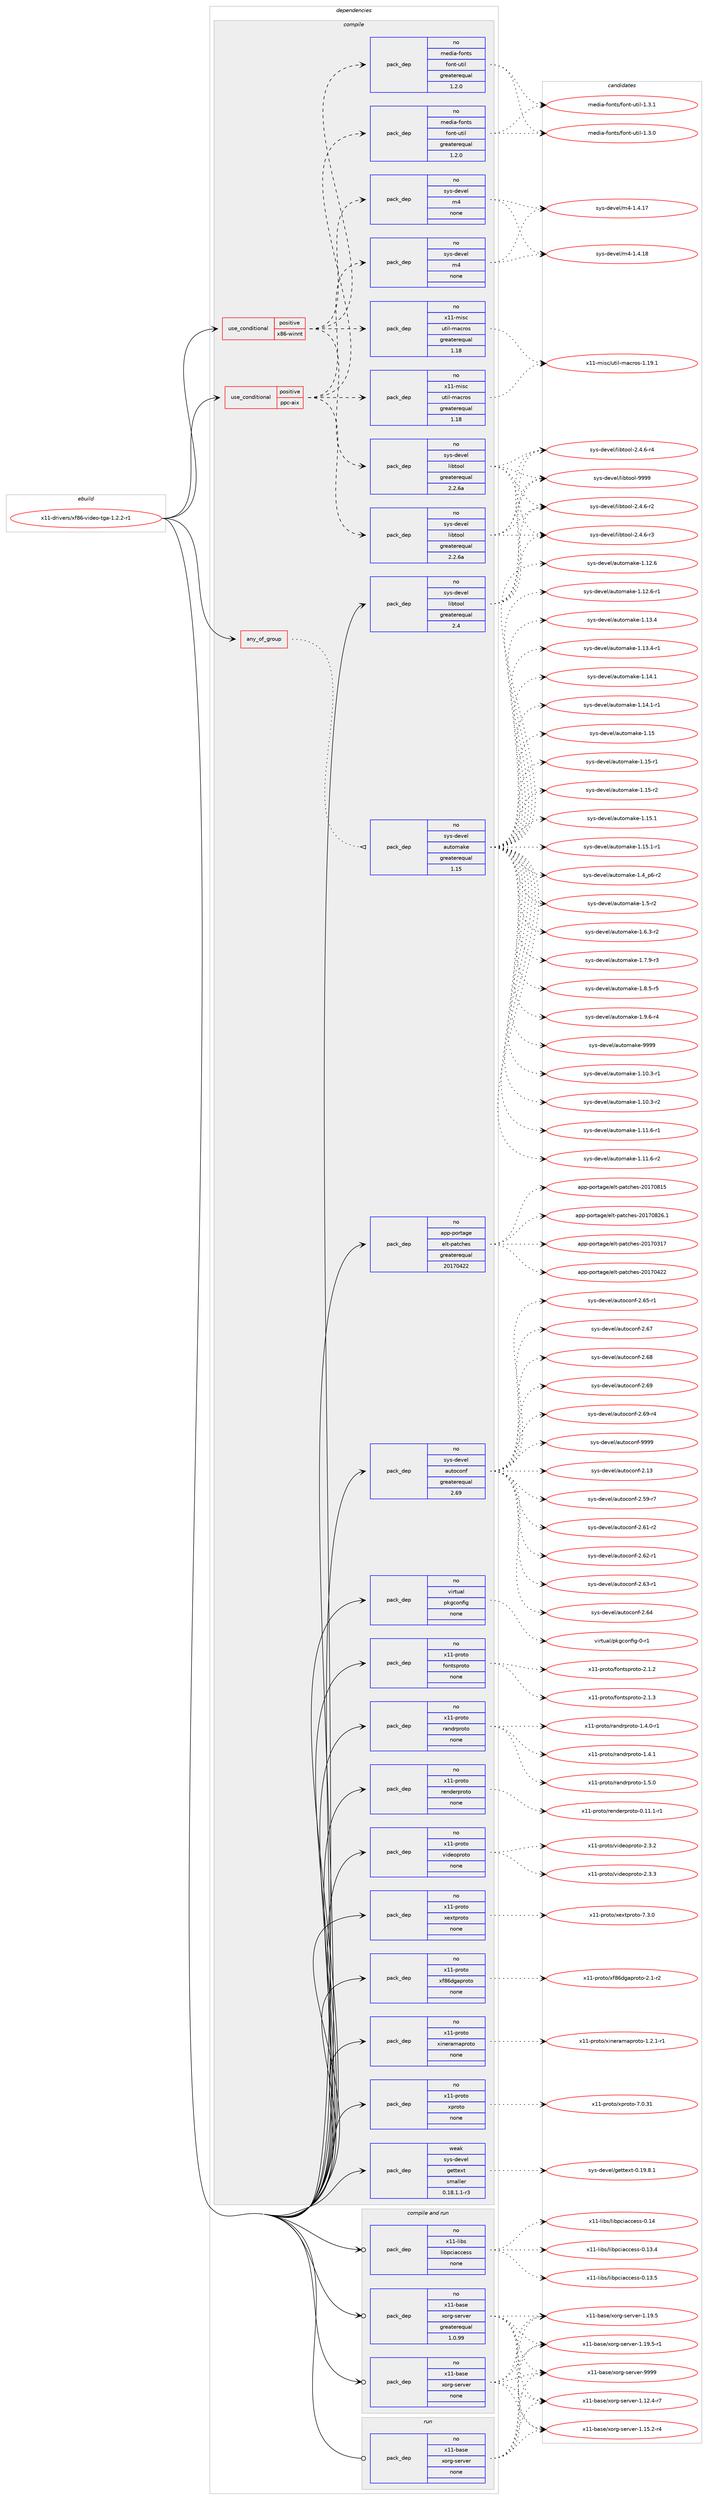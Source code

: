 digraph prolog {

# *************
# Graph options
# *************

newrank=true;
concentrate=true;
compound=true;
graph [rankdir=LR,fontname=Helvetica,fontsize=10,ranksep=1.5];#, ranksep=2.5, nodesep=0.2];
edge  [arrowhead=vee];
node  [fontname=Helvetica,fontsize=10];

# **********
# The ebuild
# **********

subgraph cluster_leftcol {
color=gray;
rank=same;
label=<<i>ebuild</i>>;
id [label="x11-drivers/xf86-video-tga-1.2.2-r1", color=red, width=4, href="../x11-drivers/xf86-video-tga-1.2.2-r1.svg"];
}

# ****************
# The dependencies
# ****************

subgraph cluster_midcol {
color=gray;
label=<<i>dependencies</i>>;
subgraph cluster_compile {
fillcolor="#eeeeee";
style=filled;
label=<<i>compile</i>>;
subgraph any9221 {
dependency515307 [label=<<TABLE BORDER="0" CELLBORDER="1" CELLSPACING="0" CELLPADDING="4"><TR><TD CELLPADDING="10">any_of_group</TD></TR></TABLE>>, shape=none, color=red];subgraph pack383686 {
dependency515308 [label=<<TABLE BORDER="0" CELLBORDER="1" CELLSPACING="0" CELLPADDING="4" WIDTH="220"><TR><TD ROWSPAN="6" CELLPADDING="30">pack_dep</TD></TR><TR><TD WIDTH="110">no</TD></TR><TR><TD>sys-devel</TD></TR><TR><TD>automake</TD></TR><TR><TD>greaterequal</TD></TR><TR><TD>1.15</TD></TR></TABLE>>, shape=none, color=blue];
}
dependency515307:e -> dependency515308:w [weight=20,style="dotted",arrowhead="oinv"];
}
id:e -> dependency515307:w [weight=20,style="solid",arrowhead="vee"];
subgraph cond122061 {
dependency515309 [label=<<TABLE BORDER="0" CELLBORDER="1" CELLSPACING="0" CELLPADDING="4"><TR><TD ROWSPAN="3" CELLPADDING="10">use_conditional</TD></TR><TR><TD>positive</TD></TR><TR><TD>ppc-aix</TD></TR></TABLE>>, shape=none, color=red];
subgraph pack383687 {
dependency515310 [label=<<TABLE BORDER="0" CELLBORDER="1" CELLSPACING="0" CELLPADDING="4" WIDTH="220"><TR><TD ROWSPAN="6" CELLPADDING="30">pack_dep</TD></TR><TR><TD WIDTH="110">no</TD></TR><TR><TD>sys-devel</TD></TR><TR><TD>libtool</TD></TR><TR><TD>greaterequal</TD></TR><TR><TD>2.2.6a</TD></TR></TABLE>>, shape=none, color=blue];
}
dependency515309:e -> dependency515310:w [weight=20,style="dashed",arrowhead="vee"];
subgraph pack383688 {
dependency515311 [label=<<TABLE BORDER="0" CELLBORDER="1" CELLSPACING="0" CELLPADDING="4" WIDTH="220"><TR><TD ROWSPAN="6" CELLPADDING="30">pack_dep</TD></TR><TR><TD WIDTH="110">no</TD></TR><TR><TD>sys-devel</TD></TR><TR><TD>m4</TD></TR><TR><TD>none</TD></TR><TR><TD></TD></TR></TABLE>>, shape=none, color=blue];
}
dependency515309:e -> dependency515311:w [weight=20,style="dashed",arrowhead="vee"];
subgraph pack383689 {
dependency515312 [label=<<TABLE BORDER="0" CELLBORDER="1" CELLSPACING="0" CELLPADDING="4" WIDTH="220"><TR><TD ROWSPAN="6" CELLPADDING="30">pack_dep</TD></TR><TR><TD WIDTH="110">no</TD></TR><TR><TD>x11-misc</TD></TR><TR><TD>util-macros</TD></TR><TR><TD>greaterequal</TD></TR><TR><TD>1.18</TD></TR></TABLE>>, shape=none, color=blue];
}
dependency515309:e -> dependency515312:w [weight=20,style="dashed",arrowhead="vee"];
subgraph pack383690 {
dependency515313 [label=<<TABLE BORDER="0" CELLBORDER="1" CELLSPACING="0" CELLPADDING="4" WIDTH="220"><TR><TD ROWSPAN="6" CELLPADDING="30">pack_dep</TD></TR><TR><TD WIDTH="110">no</TD></TR><TR><TD>media-fonts</TD></TR><TR><TD>font-util</TD></TR><TR><TD>greaterequal</TD></TR><TR><TD>1.2.0</TD></TR></TABLE>>, shape=none, color=blue];
}
dependency515309:e -> dependency515313:w [weight=20,style="dashed",arrowhead="vee"];
}
id:e -> dependency515309:w [weight=20,style="solid",arrowhead="vee"];
subgraph cond122062 {
dependency515314 [label=<<TABLE BORDER="0" CELLBORDER="1" CELLSPACING="0" CELLPADDING="4"><TR><TD ROWSPAN="3" CELLPADDING="10">use_conditional</TD></TR><TR><TD>positive</TD></TR><TR><TD>x86-winnt</TD></TR></TABLE>>, shape=none, color=red];
subgraph pack383691 {
dependency515315 [label=<<TABLE BORDER="0" CELLBORDER="1" CELLSPACING="0" CELLPADDING="4" WIDTH="220"><TR><TD ROWSPAN="6" CELLPADDING="30">pack_dep</TD></TR><TR><TD WIDTH="110">no</TD></TR><TR><TD>sys-devel</TD></TR><TR><TD>libtool</TD></TR><TR><TD>greaterequal</TD></TR><TR><TD>2.2.6a</TD></TR></TABLE>>, shape=none, color=blue];
}
dependency515314:e -> dependency515315:w [weight=20,style="dashed",arrowhead="vee"];
subgraph pack383692 {
dependency515316 [label=<<TABLE BORDER="0" CELLBORDER="1" CELLSPACING="0" CELLPADDING="4" WIDTH="220"><TR><TD ROWSPAN="6" CELLPADDING="30">pack_dep</TD></TR><TR><TD WIDTH="110">no</TD></TR><TR><TD>sys-devel</TD></TR><TR><TD>m4</TD></TR><TR><TD>none</TD></TR><TR><TD></TD></TR></TABLE>>, shape=none, color=blue];
}
dependency515314:e -> dependency515316:w [weight=20,style="dashed",arrowhead="vee"];
subgraph pack383693 {
dependency515317 [label=<<TABLE BORDER="0" CELLBORDER="1" CELLSPACING="0" CELLPADDING="4" WIDTH="220"><TR><TD ROWSPAN="6" CELLPADDING="30">pack_dep</TD></TR><TR><TD WIDTH="110">no</TD></TR><TR><TD>x11-misc</TD></TR><TR><TD>util-macros</TD></TR><TR><TD>greaterequal</TD></TR><TR><TD>1.18</TD></TR></TABLE>>, shape=none, color=blue];
}
dependency515314:e -> dependency515317:w [weight=20,style="dashed",arrowhead="vee"];
subgraph pack383694 {
dependency515318 [label=<<TABLE BORDER="0" CELLBORDER="1" CELLSPACING="0" CELLPADDING="4" WIDTH="220"><TR><TD ROWSPAN="6" CELLPADDING="30">pack_dep</TD></TR><TR><TD WIDTH="110">no</TD></TR><TR><TD>media-fonts</TD></TR><TR><TD>font-util</TD></TR><TR><TD>greaterequal</TD></TR><TR><TD>1.2.0</TD></TR></TABLE>>, shape=none, color=blue];
}
dependency515314:e -> dependency515318:w [weight=20,style="dashed",arrowhead="vee"];
}
id:e -> dependency515314:w [weight=20,style="solid",arrowhead="vee"];
subgraph pack383695 {
dependency515319 [label=<<TABLE BORDER="0" CELLBORDER="1" CELLSPACING="0" CELLPADDING="4" WIDTH="220"><TR><TD ROWSPAN="6" CELLPADDING="30">pack_dep</TD></TR><TR><TD WIDTH="110">no</TD></TR><TR><TD>app-portage</TD></TR><TR><TD>elt-patches</TD></TR><TR><TD>greaterequal</TD></TR><TR><TD>20170422</TD></TR></TABLE>>, shape=none, color=blue];
}
id:e -> dependency515319:w [weight=20,style="solid",arrowhead="vee"];
subgraph pack383696 {
dependency515320 [label=<<TABLE BORDER="0" CELLBORDER="1" CELLSPACING="0" CELLPADDING="4" WIDTH="220"><TR><TD ROWSPAN="6" CELLPADDING="30">pack_dep</TD></TR><TR><TD WIDTH="110">no</TD></TR><TR><TD>sys-devel</TD></TR><TR><TD>autoconf</TD></TR><TR><TD>greaterequal</TD></TR><TR><TD>2.69</TD></TR></TABLE>>, shape=none, color=blue];
}
id:e -> dependency515320:w [weight=20,style="solid",arrowhead="vee"];
subgraph pack383697 {
dependency515321 [label=<<TABLE BORDER="0" CELLBORDER="1" CELLSPACING="0" CELLPADDING="4" WIDTH="220"><TR><TD ROWSPAN="6" CELLPADDING="30">pack_dep</TD></TR><TR><TD WIDTH="110">no</TD></TR><TR><TD>sys-devel</TD></TR><TR><TD>libtool</TD></TR><TR><TD>greaterequal</TD></TR><TR><TD>2.4</TD></TR></TABLE>>, shape=none, color=blue];
}
id:e -> dependency515321:w [weight=20,style="solid",arrowhead="vee"];
subgraph pack383698 {
dependency515322 [label=<<TABLE BORDER="0" CELLBORDER="1" CELLSPACING="0" CELLPADDING="4" WIDTH="220"><TR><TD ROWSPAN="6" CELLPADDING="30">pack_dep</TD></TR><TR><TD WIDTH="110">no</TD></TR><TR><TD>virtual</TD></TR><TR><TD>pkgconfig</TD></TR><TR><TD>none</TD></TR><TR><TD></TD></TR></TABLE>>, shape=none, color=blue];
}
id:e -> dependency515322:w [weight=20,style="solid",arrowhead="vee"];
subgraph pack383699 {
dependency515323 [label=<<TABLE BORDER="0" CELLBORDER="1" CELLSPACING="0" CELLPADDING="4" WIDTH="220"><TR><TD ROWSPAN="6" CELLPADDING="30">pack_dep</TD></TR><TR><TD WIDTH="110">no</TD></TR><TR><TD>x11-proto</TD></TR><TR><TD>fontsproto</TD></TR><TR><TD>none</TD></TR><TR><TD></TD></TR></TABLE>>, shape=none, color=blue];
}
id:e -> dependency515323:w [weight=20,style="solid",arrowhead="vee"];
subgraph pack383700 {
dependency515324 [label=<<TABLE BORDER="0" CELLBORDER="1" CELLSPACING="0" CELLPADDING="4" WIDTH="220"><TR><TD ROWSPAN="6" CELLPADDING="30">pack_dep</TD></TR><TR><TD WIDTH="110">no</TD></TR><TR><TD>x11-proto</TD></TR><TR><TD>randrproto</TD></TR><TR><TD>none</TD></TR><TR><TD></TD></TR></TABLE>>, shape=none, color=blue];
}
id:e -> dependency515324:w [weight=20,style="solid",arrowhead="vee"];
subgraph pack383701 {
dependency515325 [label=<<TABLE BORDER="0" CELLBORDER="1" CELLSPACING="0" CELLPADDING="4" WIDTH="220"><TR><TD ROWSPAN="6" CELLPADDING="30">pack_dep</TD></TR><TR><TD WIDTH="110">no</TD></TR><TR><TD>x11-proto</TD></TR><TR><TD>renderproto</TD></TR><TR><TD>none</TD></TR><TR><TD></TD></TR></TABLE>>, shape=none, color=blue];
}
id:e -> dependency515325:w [weight=20,style="solid",arrowhead="vee"];
subgraph pack383702 {
dependency515326 [label=<<TABLE BORDER="0" CELLBORDER="1" CELLSPACING="0" CELLPADDING="4" WIDTH="220"><TR><TD ROWSPAN="6" CELLPADDING="30">pack_dep</TD></TR><TR><TD WIDTH="110">no</TD></TR><TR><TD>x11-proto</TD></TR><TR><TD>videoproto</TD></TR><TR><TD>none</TD></TR><TR><TD></TD></TR></TABLE>>, shape=none, color=blue];
}
id:e -> dependency515326:w [weight=20,style="solid",arrowhead="vee"];
subgraph pack383703 {
dependency515327 [label=<<TABLE BORDER="0" CELLBORDER="1" CELLSPACING="0" CELLPADDING="4" WIDTH="220"><TR><TD ROWSPAN="6" CELLPADDING="30">pack_dep</TD></TR><TR><TD WIDTH="110">no</TD></TR><TR><TD>x11-proto</TD></TR><TR><TD>xextproto</TD></TR><TR><TD>none</TD></TR><TR><TD></TD></TR></TABLE>>, shape=none, color=blue];
}
id:e -> dependency515327:w [weight=20,style="solid",arrowhead="vee"];
subgraph pack383704 {
dependency515328 [label=<<TABLE BORDER="0" CELLBORDER="1" CELLSPACING="0" CELLPADDING="4" WIDTH="220"><TR><TD ROWSPAN="6" CELLPADDING="30">pack_dep</TD></TR><TR><TD WIDTH="110">no</TD></TR><TR><TD>x11-proto</TD></TR><TR><TD>xf86dgaproto</TD></TR><TR><TD>none</TD></TR><TR><TD></TD></TR></TABLE>>, shape=none, color=blue];
}
id:e -> dependency515328:w [weight=20,style="solid",arrowhead="vee"];
subgraph pack383705 {
dependency515329 [label=<<TABLE BORDER="0" CELLBORDER="1" CELLSPACING="0" CELLPADDING="4" WIDTH="220"><TR><TD ROWSPAN="6" CELLPADDING="30">pack_dep</TD></TR><TR><TD WIDTH="110">no</TD></TR><TR><TD>x11-proto</TD></TR><TR><TD>xineramaproto</TD></TR><TR><TD>none</TD></TR><TR><TD></TD></TR></TABLE>>, shape=none, color=blue];
}
id:e -> dependency515329:w [weight=20,style="solid",arrowhead="vee"];
subgraph pack383706 {
dependency515330 [label=<<TABLE BORDER="0" CELLBORDER="1" CELLSPACING="0" CELLPADDING="4" WIDTH="220"><TR><TD ROWSPAN="6" CELLPADDING="30">pack_dep</TD></TR><TR><TD WIDTH="110">no</TD></TR><TR><TD>x11-proto</TD></TR><TR><TD>xproto</TD></TR><TR><TD>none</TD></TR><TR><TD></TD></TR></TABLE>>, shape=none, color=blue];
}
id:e -> dependency515330:w [weight=20,style="solid",arrowhead="vee"];
subgraph pack383707 {
dependency515331 [label=<<TABLE BORDER="0" CELLBORDER="1" CELLSPACING="0" CELLPADDING="4" WIDTH="220"><TR><TD ROWSPAN="6" CELLPADDING="30">pack_dep</TD></TR><TR><TD WIDTH="110">weak</TD></TR><TR><TD>sys-devel</TD></TR><TR><TD>gettext</TD></TR><TR><TD>smaller</TD></TR><TR><TD>0.18.1.1-r3</TD></TR></TABLE>>, shape=none, color=blue];
}
id:e -> dependency515331:w [weight=20,style="solid",arrowhead="vee"];
}
subgraph cluster_compileandrun {
fillcolor="#eeeeee";
style=filled;
label=<<i>compile and run</i>>;
subgraph pack383708 {
dependency515332 [label=<<TABLE BORDER="0" CELLBORDER="1" CELLSPACING="0" CELLPADDING="4" WIDTH="220"><TR><TD ROWSPAN="6" CELLPADDING="30">pack_dep</TD></TR><TR><TD WIDTH="110">no</TD></TR><TR><TD>x11-base</TD></TR><TR><TD>xorg-server</TD></TR><TR><TD>greaterequal</TD></TR><TR><TD>1.0.99</TD></TR></TABLE>>, shape=none, color=blue];
}
id:e -> dependency515332:w [weight=20,style="solid",arrowhead="odotvee"];
subgraph pack383709 {
dependency515333 [label=<<TABLE BORDER="0" CELLBORDER="1" CELLSPACING="0" CELLPADDING="4" WIDTH="220"><TR><TD ROWSPAN="6" CELLPADDING="30">pack_dep</TD></TR><TR><TD WIDTH="110">no</TD></TR><TR><TD>x11-base</TD></TR><TR><TD>xorg-server</TD></TR><TR><TD>none</TD></TR><TR><TD></TD></TR></TABLE>>, shape=none, color=blue];
}
id:e -> dependency515333:w [weight=20,style="solid",arrowhead="odotvee"];
subgraph pack383710 {
dependency515334 [label=<<TABLE BORDER="0" CELLBORDER="1" CELLSPACING="0" CELLPADDING="4" WIDTH="220"><TR><TD ROWSPAN="6" CELLPADDING="30">pack_dep</TD></TR><TR><TD WIDTH="110">no</TD></TR><TR><TD>x11-libs</TD></TR><TR><TD>libpciaccess</TD></TR><TR><TD>none</TD></TR><TR><TD></TD></TR></TABLE>>, shape=none, color=blue];
}
id:e -> dependency515334:w [weight=20,style="solid",arrowhead="odotvee"];
}
subgraph cluster_run {
fillcolor="#eeeeee";
style=filled;
label=<<i>run</i>>;
subgraph pack383711 {
dependency515335 [label=<<TABLE BORDER="0" CELLBORDER="1" CELLSPACING="0" CELLPADDING="4" WIDTH="220"><TR><TD ROWSPAN="6" CELLPADDING="30">pack_dep</TD></TR><TR><TD WIDTH="110">no</TD></TR><TR><TD>x11-base</TD></TR><TR><TD>xorg-server</TD></TR><TR><TD>none</TD></TR><TR><TD></TD></TR></TABLE>>, shape=none, color=blue];
}
id:e -> dependency515335:w [weight=20,style="solid",arrowhead="odot"];
}
}

# **************
# The candidates
# **************

subgraph cluster_choices {
rank=same;
color=gray;
label=<<i>candidates</i>>;

subgraph choice383686 {
color=black;
nodesep=1;
choice11512111545100101118101108479711711611110997107101454946494846514511449 [label="sys-devel/automake-1.10.3-r1", color=red, width=4,href="../sys-devel/automake-1.10.3-r1.svg"];
choice11512111545100101118101108479711711611110997107101454946494846514511450 [label="sys-devel/automake-1.10.3-r2", color=red, width=4,href="../sys-devel/automake-1.10.3-r2.svg"];
choice11512111545100101118101108479711711611110997107101454946494946544511449 [label="sys-devel/automake-1.11.6-r1", color=red, width=4,href="../sys-devel/automake-1.11.6-r1.svg"];
choice11512111545100101118101108479711711611110997107101454946494946544511450 [label="sys-devel/automake-1.11.6-r2", color=red, width=4,href="../sys-devel/automake-1.11.6-r2.svg"];
choice1151211154510010111810110847971171161111099710710145494649504654 [label="sys-devel/automake-1.12.6", color=red, width=4,href="../sys-devel/automake-1.12.6.svg"];
choice11512111545100101118101108479711711611110997107101454946495046544511449 [label="sys-devel/automake-1.12.6-r1", color=red, width=4,href="../sys-devel/automake-1.12.6-r1.svg"];
choice1151211154510010111810110847971171161111099710710145494649514652 [label="sys-devel/automake-1.13.4", color=red, width=4,href="../sys-devel/automake-1.13.4.svg"];
choice11512111545100101118101108479711711611110997107101454946495146524511449 [label="sys-devel/automake-1.13.4-r1", color=red, width=4,href="../sys-devel/automake-1.13.4-r1.svg"];
choice1151211154510010111810110847971171161111099710710145494649524649 [label="sys-devel/automake-1.14.1", color=red, width=4,href="../sys-devel/automake-1.14.1.svg"];
choice11512111545100101118101108479711711611110997107101454946495246494511449 [label="sys-devel/automake-1.14.1-r1", color=red, width=4,href="../sys-devel/automake-1.14.1-r1.svg"];
choice115121115451001011181011084797117116111109971071014549464953 [label="sys-devel/automake-1.15", color=red, width=4,href="../sys-devel/automake-1.15.svg"];
choice1151211154510010111810110847971171161111099710710145494649534511449 [label="sys-devel/automake-1.15-r1", color=red, width=4,href="../sys-devel/automake-1.15-r1.svg"];
choice1151211154510010111810110847971171161111099710710145494649534511450 [label="sys-devel/automake-1.15-r2", color=red, width=4,href="../sys-devel/automake-1.15-r2.svg"];
choice1151211154510010111810110847971171161111099710710145494649534649 [label="sys-devel/automake-1.15.1", color=red, width=4,href="../sys-devel/automake-1.15.1.svg"];
choice11512111545100101118101108479711711611110997107101454946495346494511449 [label="sys-devel/automake-1.15.1-r1", color=red, width=4,href="../sys-devel/automake-1.15.1-r1.svg"];
choice115121115451001011181011084797117116111109971071014549465295112544511450 [label="sys-devel/automake-1.4_p6-r2", color=red, width=4,href="../sys-devel/automake-1.4_p6-r2.svg"];
choice11512111545100101118101108479711711611110997107101454946534511450 [label="sys-devel/automake-1.5-r2", color=red, width=4,href="../sys-devel/automake-1.5-r2.svg"];
choice115121115451001011181011084797117116111109971071014549465446514511450 [label="sys-devel/automake-1.6.3-r2", color=red, width=4,href="../sys-devel/automake-1.6.3-r2.svg"];
choice115121115451001011181011084797117116111109971071014549465546574511451 [label="sys-devel/automake-1.7.9-r3", color=red, width=4,href="../sys-devel/automake-1.7.9-r3.svg"];
choice115121115451001011181011084797117116111109971071014549465646534511453 [label="sys-devel/automake-1.8.5-r5", color=red, width=4,href="../sys-devel/automake-1.8.5-r5.svg"];
choice115121115451001011181011084797117116111109971071014549465746544511452 [label="sys-devel/automake-1.9.6-r4", color=red, width=4,href="../sys-devel/automake-1.9.6-r4.svg"];
choice115121115451001011181011084797117116111109971071014557575757 [label="sys-devel/automake-9999", color=red, width=4,href="../sys-devel/automake-9999.svg"];
dependency515308:e -> choice11512111545100101118101108479711711611110997107101454946494846514511449:w [style=dotted,weight="100"];
dependency515308:e -> choice11512111545100101118101108479711711611110997107101454946494846514511450:w [style=dotted,weight="100"];
dependency515308:e -> choice11512111545100101118101108479711711611110997107101454946494946544511449:w [style=dotted,weight="100"];
dependency515308:e -> choice11512111545100101118101108479711711611110997107101454946494946544511450:w [style=dotted,weight="100"];
dependency515308:e -> choice1151211154510010111810110847971171161111099710710145494649504654:w [style=dotted,weight="100"];
dependency515308:e -> choice11512111545100101118101108479711711611110997107101454946495046544511449:w [style=dotted,weight="100"];
dependency515308:e -> choice1151211154510010111810110847971171161111099710710145494649514652:w [style=dotted,weight="100"];
dependency515308:e -> choice11512111545100101118101108479711711611110997107101454946495146524511449:w [style=dotted,weight="100"];
dependency515308:e -> choice1151211154510010111810110847971171161111099710710145494649524649:w [style=dotted,weight="100"];
dependency515308:e -> choice11512111545100101118101108479711711611110997107101454946495246494511449:w [style=dotted,weight="100"];
dependency515308:e -> choice115121115451001011181011084797117116111109971071014549464953:w [style=dotted,weight="100"];
dependency515308:e -> choice1151211154510010111810110847971171161111099710710145494649534511449:w [style=dotted,weight="100"];
dependency515308:e -> choice1151211154510010111810110847971171161111099710710145494649534511450:w [style=dotted,weight="100"];
dependency515308:e -> choice1151211154510010111810110847971171161111099710710145494649534649:w [style=dotted,weight="100"];
dependency515308:e -> choice11512111545100101118101108479711711611110997107101454946495346494511449:w [style=dotted,weight="100"];
dependency515308:e -> choice115121115451001011181011084797117116111109971071014549465295112544511450:w [style=dotted,weight="100"];
dependency515308:e -> choice11512111545100101118101108479711711611110997107101454946534511450:w [style=dotted,weight="100"];
dependency515308:e -> choice115121115451001011181011084797117116111109971071014549465446514511450:w [style=dotted,weight="100"];
dependency515308:e -> choice115121115451001011181011084797117116111109971071014549465546574511451:w [style=dotted,weight="100"];
dependency515308:e -> choice115121115451001011181011084797117116111109971071014549465646534511453:w [style=dotted,weight="100"];
dependency515308:e -> choice115121115451001011181011084797117116111109971071014549465746544511452:w [style=dotted,weight="100"];
dependency515308:e -> choice115121115451001011181011084797117116111109971071014557575757:w [style=dotted,weight="100"];
}
subgraph choice383687 {
color=black;
nodesep=1;
choice1151211154510010111810110847108105981161111111084550465246544511450 [label="sys-devel/libtool-2.4.6-r2", color=red, width=4,href="../sys-devel/libtool-2.4.6-r2.svg"];
choice1151211154510010111810110847108105981161111111084550465246544511451 [label="sys-devel/libtool-2.4.6-r3", color=red, width=4,href="../sys-devel/libtool-2.4.6-r3.svg"];
choice1151211154510010111810110847108105981161111111084550465246544511452 [label="sys-devel/libtool-2.4.6-r4", color=red, width=4,href="../sys-devel/libtool-2.4.6-r4.svg"];
choice1151211154510010111810110847108105981161111111084557575757 [label="sys-devel/libtool-9999", color=red, width=4,href="../sys-devel/libtool-9999.svg"];
dependency515310:e -> choice1151211154510010111810110847108105981161111111084550465246544511450:w [style=dotted,weight="100"];
dependency515310:e -> choice1151211154510010111810110847108105981161111111084550465246544511451:w [style=dotted,weight="100"];
dependency515310:e -> choice1151211154510010111810110847108105981161111111084550465246544511452:w [style=dotted,weight="100"];
dependency515310:e -> choice1151211154510010111810110847108105981161111111084557575757:w [style=dotted,weight="100"];
}
subgraph choice383688 {
color=black;
nodesep=1;
choice11512111545100101118101108471095245494652464955 [label="sys-devel/m4-1.4.17", color=red, width=4,href="../sys-devel/m4-1.4.17.svg"];
choice11512111545100101118101108471095245494652464956 [label="sys-devel/m4-1.4.18", color=red, width=4,href="../sys-devel/m4-1.4.18.svg"];
dependency515311:e -> choice11512111545100101118101108471095245494652464955:w [style=dotted,weight="100"];
dependency515311:e -> choice11512111545100101118101108471095245494652464956:w [style=dotted,weight="100"];
}
subgraph choice383689 {
color=black;
nodesep=1;
choice120494945109105115994711711610510845109979911411111545494649574649 [label="x11-misc/util-macros-1.19.1", color=red, width=4,href="../x11-misc/util-macros-1.19.1.svg"];
dependency515312:e -> choice120494945109105115994711711610510845109979911411111545494649574649:w [style=dotted,weight="100"];
}
subgraph choice383690 {
color=black;
nodesep=1;
choice10910110010597451021111101161154710211111011645117116105108454946514648 [label="media-fonts/font-util-1.3.0", color=red, width=4,href="../media-fonts/font-util-1.3.0.svg"];
choice10910110010597451021111101161154710211111011645117116105108454946514649 [label="media-fonts/font-util-1.3.1", color=red, width=4,href="../media-fonts/font-util-1.3.1.svg"];
dependency515313:e -> choice10910110010597451021111101161154710211111011645117116105108454946514648:w [style=dotted,weight="100"];
dependency515313:e -> choice10910110010597451021111101161154710211111011645117116105108454946514649:w [style=dotted,weight="100"];
}
subgraph choice383691 {
color=black;
nodesep=1;
choice1151211154510010111810110847108105981161111111084550465246544511450 [label="sys-devel/libtool-2.4.6-r2", color=red, width=4,href="../sys-devel/libtool-2.4.6-r2.svg"];
choice1151211154510010111810110847108105981161111111084550465246544511451 [label="sys-devel/libtool-2.4.6-r3", color=red, width=4,href="../sys-devel/libtool-2.4.6-r3.svg"];
choice1151211154510010111810110847108105981161111111084550465246544511452 [label="sys-devel/libtool-2.4.6-r4", color=red, width=4,href="../sys-devel/libtool-2.4.6-r4.svg"];
choice1151211154510010111810110847108105981161111111084557575757 [label="sys-devel/libtool-9999", color=red, width=4,href="../sys-devel/libtool-9999.svg"];
dependency515315:e -> choice1151211154510010111810110847108105981161111111084550465246544511450:w [style=dotted,weight="100"];
dependency515315:e -> choice1151211154510010111810110847108105981161111111084550465246544511451:w [style=dotted,weight="100"];
dependency515315:e -> choice1151211154510010111810110847108105981161111111084550465246544511452:w [style=dotted,weight="100"];
dependency515315:e -> choice1151211154510010111810110847108105981161111111084557575757:w [style=dotted,weight="100"];
}
subgraph choice383692 {
color=black;
nodesep=1;
choice11512111545100101118101108471095245494652464955 [label="sys-devel/m4-1.4.17", color=red, width=4,href="../sys-devel/m4-1.4.17.svg"];
choice11512111545100101118101108471095245494652464956 [label="sys-devel/m4-1.4.18", color=red, width=4,href="../sys-devel/m4-1.4.18.svg"];
dependency515316:e -> choice11512111545100101118101108471095245494652464955:w [style=dotted,weight="100"];
dependency515316:e -> choice11512111545100101118101108471095245494652464956:w [style=dotted,weight="100"];
}
subgraph choice383693 {
color=black;
nodesep=1;
choice120494945109105115994711711610510845109979911411111545494649574649 [label="x11-misc/util-macros-1.19.1", color=red, width=4,href="../x11-misc/util-macros-1.19.1.svg"];
dependency515317:e -> choice120494945109105115994711711610510845109979911411111545494649574649:w [style=dotted,weight="100"];
}
subgraph choice383694 {
color=black;
nodesep=1;
choice10910110010597451021111101161154710211111011645117116105108454946514648 [label="media-fonts/font-util-1.3.0", color=red, width=4,href="../media-fonts/font-util-1.3.0.svg"];
choice10910110010597451021111101161154710211111011645117116105108454946514649 [label="media-fonts/font-util-1.3.1", color=red, width=4,href="../media-fonts/font-util-1.3.1.svg"];
dependency515318:e -> choice10910110010597451021111101161154710211111011645117116105108454946514648:w [style=dotted,weight="100"];
dependency515318:e -> choice10910110010597451021111101161154710211111011645117116105108454946514649:w [style=dotted,weight="100"];
}
subgraph choice383695 {
color=black;
nodesep=1;
choice97112112451121111141169710310147101108116451129711699104101115455048495548514955 [label="app-portage/elt-patches-20170317", color=red, width=4,href="../app-portage/elt-patches-20170317.svg"];
choice97112112451121111141169710310147101108116451129711699104101115455048495548525050 [label="app-portage/elt-patches-20170422", color=red, width=4,href="../app-portage/elt-patches-20170422.svg"];
choice97112112451121111141169710310147101108116451129711699104101115455048495548564953 [label="app-portage/elt-patches-20170815", color=red, width=4,href="../app-portage/elt-patches-20170815.svg"];
choice971121124511211111411697103101471011081164511297116991041011154550484955485650544649 [label="app-portage/elt-patches-20170826.1", color=red, width=4,href="../app-portage/elt-patches-20170826.1.svg"];
dependency515319:e -> choice97112112451121111141169710310147101108116451129711699104101115455048495548514955:w [style=dotted,weight="100"];
dependency515319:e -> choice97112112451121111141169710310147101108116451129711699104101115455048495548525050:w [style=dotted,weight="100"];
dependency515319:e -> choice97112112451121111141169710310147101108116451129711699104101115455048495548564953:w [style=dotted,weight="100"];
dependency515319:e -> choice971121124511211111411697103101471011081164511297116991041011154550484955485650544649:w [style=dotted,weight="100"];
}
subgraph choice383696 {
color=black;
nodesep=1;
choice115121115451001011181011084797117116111991111101024550464951 [label="sys-devel/autoconf-2.13", color=red, width=4,href="../sys-devel/autoconf-2.13.svg"];
choice1151211154510010111810110847971171161119911111010245504653574511455 [label="sys-devel/autoconf-2.59-r7", color=red, width=4,href="../sys-devel/autoconf-2.59-r7.svg"];
choice1151211154510010111810110847971171161119911111010245504654494511450 [label="sys-devel/autoconf-2.61-r2", color=red, width=4,href="../sys-devel/autoconf-2.61-r2.svg"];
choice1151211154510010111810110847971171161119911111010245504654504511449 [label="sys-devel/autoconf-2.62-r1", color=red, width=4,href="../sys-devel/autoconf-2.62-r1.svg"];
choice1151211154510010111810110847971171161119911111010245504654514511449 [label="sys-devel/autoconf-2.63-r1", color=red, width=4,href="../sys-devel/autoconf-2.63-r1.svg"];
choice115121115451001011181011084797117116111991111101024550465452 [label="sys-devel/autoconf-2.64", color=red, width=4,href="../sys-devel/autoconf-2.64.svg"];
choice1151211154510010111810110847971171161119911111010245504654534511449 [label="sys-devel/autoconf-2.65-r1", color=red, width=4,href="../sys-devel/autoconf-2.65-r1.svg"];
choice115121115451001011181011084797117116111991111101024550465455 [label="sys-devel/autoconf-2.67", color=red, width=4,href="../sys-devel/autoconf-2.67.svg"];
choice115121115451001011181011084797117116111991111101024550465456 [label="sys-devel/autoconf-2.68", color=red, width=4,href="../sys-devel/autoconf-2.68.svg"];
choice115121115451001011181011084797117116111991111101024550465457 [label="sys-devel/autoconf-2.69", color=red, width=4,href="../sys-devel/autoconf-2.69.svg"];
choice1151211154510010111810110847971171161119911111010245504654574511452 [label="sys-devel/autoconf-2.69-r4", color=red, width=4,href="../sys-devel/autoconf-2.69-r4.svg"];
choice115121115451001011181011084797117116111991111101024557575757 [label="sys-devel/autoconf-9999", color=red, width=4,href="../sys-devel/autoconf-9999.svg"];
dependency515320:e -> choice115121115451001011181011084797117116111991111101024550464951:w [style=dotted,weight="100"];
dependency515320:e -> choice1151211154510010111810110847971171161119911111010245504653574511455:w [style=dotted,weight="100"];
dependency515320:e -> choice1151211154510010111810110847971171161119911111010245504654494511450:w [style=dotted,weight="100"];
dependency515320:e -> choice1151211154510010111810110847971171161119911111010245504654504511449:w [style=dotted,weight="100"];
dependency515320:e -> choice1151211154510010111810110847971171161119911111010245504654514511449:w [style=dotted,weight="100"];
dependency515320:e -> choice115121115451001011181011084797117116111991111101024550465452:w [style=dotted,weight="100"];
dependency515320:e -> choice1151211154510010111810110847971171161119911111010245504654534511449:w [style=dotted,weight="100"];
dependency515320:e -> choice115121115451001011181011084797117116111991111101024550465455:w [style=dotted,weight="100"];
dependency515320:e -> choice115121115451001011181011084797117116111991111101024550465456:w [style=dotted,weight="100"];
dependency515320:e -> choice115121115451001011181011084797117116111991111101024550465457:w [style=dotted,weight="100"];
dependency515320:e -> choice1151211154510010111810110847971171161119911111010245504654574511452:w [style=dotted,weight="100"];
dependency515320:e -> choice115121115451001011181011084797117116111991111101024557575757:w [style=dotted,weight="100"];
}
subgraph choice383697 {
color=black;
nodesep=1;
choice1151211154510010111810110847108105981161111111084550465246544511450 [label="sys-devel/libtool-2.4.6-r2", color=red, width=4,href="../sys-devel/libtool-2.4.6-r2.svg"];
choice1151211154510010111810110847108105981161111111084550465246544511451 [label="sys-devel/libtool-2.4.6-r3", color=red, width=4,href="../sys-devel/libtool-2.4.6-r3.svg"];
choice1151211154510010111810110847108105981161111111084550465246544511452 [label="sys-devel/libtool-2.4.6-r4", color=red, width=4,href="../sys-devel/libtool-2.4.6-r4.svg"];
choice1151211154510010111810110847108105981161111111084557575757 [label="sys-devel/libtool-9999", color=red, width=4,href="../sys-devel/libtool-9999.svg"];
dependency515321:e -> choice1151211154510010111810110847108105981161111111084550465246544511450:w [style=dotted,weight="100"];
dependency515321:e -> choice1151211154510010111810110847108105981161111111084550465246544511451:w [style=dotted,weight="100"];
dependency515321:e -> choice1151211154510010111810110847108105981161111111084550465246544511452:w [style=dotted,weight="100"];
dependency515321:e -> choice1151211154510010111810110847108105981161111111084557575757:w [style=dotted,weight="100"];
}
subgraph choice383698 {
color=black;
nodesep=1;
choice11810511411611797108471121071039911111010210510345484511449 [label="virtual/pkgconfig-0-r1", color=red, width=4,href="../virtual/pkgconfig-0-r1.svg"];
dependency515322:e -> choice11810511411611797108471121071039911111010210510345484511449:w [style=dotted,weight="100"];
}
subgraph choice383699 {
color=black;
nodesep=1;
choice12049494511211411111611147102111110116115112114111116111455046494650 [label="x11-proto/fontsproto-2.1.2", color=red, width=4,href="../x11-proto/fontsproto-2.1.2.svg"];
choice12049494511211411111611147102111110116115112114111116111455046494651 [label="x11-proto/fontsproto-2.1.3", color=red, width=4,href="../x11-proto/fontsproto-2.1.3.svg"];
dependency515323:e -> choice12049494511211411111611147102111110116115112114111116111455046494650:w [style=dotted,weight="100"];
dependency515323:e -> choice12049494511211411111611147102111110116115112114111116111455046494651:w [style=dotted,weight="100"];
}
subgraph choice383700 {
color=black;
nodesep=1;
choice12049494511211411111611147114971101001141121141111161114549465246484511449 [label="x11-proto/randrproto-1.4.0-r1", color=red, width=4,href="../x11-proto/randrproto-1.4.0-r1.svg"];
choice1204949451121141111161114711497110100114112114111116111454946524649 [label="x11-proto/randrproto-1.4.1", color=red, width=4,href="../x11-proto/randrproto-1.4.1.svg"];
choice1204949451121141111161114711497110100114112114111116111454946534648 [label="x11-proto/randrproto-1.5.0", color=red, width=4,href="../x11-proto/randrproto-1.5.0.svg"];
dependency515324:e -> choice12049494511211411111611147114971101001141121141111161114549465246484511449:w [style=dotted,weight="100"];
dependency515324:e -> choice1204949451121141111161114711497110100114112114111116111454946524649:w [style=dotted,weight="100"];
dependency515324:e -> choice1204949451121141111161114711497110100114112114111116111454946534648:w [style=dotted,weight="100"];
}
subgraph choice383701 {
color=black;
nodesep=1;
choice12049494511211411111611147114101110100101114112114111116111454846494946494511449 [label="x11-proto/renderproto-0.11.1-r1", color=red, width=4,href="../x11-proto/renderproto-0.11.1-r1.svg"];
dependency515325:e -> choice12049494511211411111611147114101110100101114112114111116111454846494946494511449:w [style=dotted,weight="100"];
}
subgraph choice383702 {
color=black;
nodesep=1;
choice12049494511211411111611147118105100101111112114111116111455046514650 [label="x11-proto/videoproto-2.3.2", color=red, width=4,href="../x11-proto/videoproto-2.3.2.svg"];
choice12049494511211411111611147118105100101111112114111116111455046514651 [label="x11-proto/videoproto-2.3.3", color=red, width=4,href="../x11-proto/videoproto-2.3.3.svg"];
dependency515326:e -> choice12049494511211411111611147118105100101111112114111116111455046514650:w [style=dotted,weight="100"];
dependency515326:e -> choice12049494511211411111611147118105100101111112114111116111455046514651:w [style=dotted,weight="100"];
}
subgraph choice383703 {
color=black;
nodesep=1;
choice12049494511211411111611147120101120116112114111116111455546514648 [label="x11-proto/xextproto-7.3.0", color=red, width=4,href="../x11-proto/xextproto-7.3.0.svg"];
dependency515327:e -> choice12049494511211411111611147120101120116112114111116111455546514648:w [style=dotted,weight="100"];
}
subgraph choice383704 {
color=black;
nodesep=1;
choice12049494511211411111611147120102565410010397112114111116111455046494511450 [label="x11-proto/xf86dgaproto-2.1-r2", color=red, width=4,href="../x11-proto/xf86dgaproto-2.1-r2.svg"];
dependency515328:e -> choice12049494511211411111611147120102565410010397112114111116111455046494511450:w [style=dotted,weight="100"];
}
subgraph choice383705 {
color=black;
nodesep=1;
choice1204949451121141111161114712010511010111497109971121141111161114549465046494511449 [label="x11-proto/xineramaproto-1.2.1-r1", color=red, width=4,href="../x11-proto/xineramaproto-1.2.1-r1.svg"];
dependency515329:e -> choice1204949451121141111161114712010511010111497109971121141111161114549465046494511449:w [style=dotted,weight="100"];
}
subgraph choice383706 {
color=black;
nodesep=1;
choice1204949451121141111161114712011211411111611145554648465149 [label="x11-proto/xproto-7.0.31", color=red, width=4,href="../x11-proto/xproto-7.0.31.svg"];
dependency515330:e -> choice1204949451121141111161114712011211411111611145554648465149:w [style=dotted,weight="100"];
}
subgraph choice383707 {
color=black;
nodesep=1;
choice1151211154510010111810110847103101116116101120116454846495746564649 [label="sys-devel/gettext-0.19.8.1", color=red, width=4,href="../sys-devel/gettext-0.19.8.1.svg"];
dependency515331:e -> choice1151211154510010111810110847103101116116101120116454846495746564649:w [style=dotted,weight="100"];
}
subgraph choice383708 {
color=black;
nodesep=1;
choice12049494598971151014712011111410345115101114118101114454946495046524511455 [label="x11-base/xorg-server-1.12.4-r7", color=red, width=4,href="../x11-base/xorg-server-1.12.4-r7.svg"];
choice12049494598971151014712011111410345115101114118101114454946495346504511452 [label="x11-base/xorg-server-1.15.2-r4", color=red, width=4,href="../x11-base/xorg-server-1.15.2-r4.svg"];
choice1204949459897115101471201111141034511510111411810111445494649574653 [label="x11-base/xorg-server-1.19.5", color=red, width=4,href="../x11-base/xorg-server-1.19.5.svg"];
choice12049494598971151014712011111410345115101114118101114454946495746534511449 [label="x11-base/xorg-server-1.19.5-r1", color=red, width=4,href="../x11-base/xorg-server-1.19.5-r1.svg"];
choice120494945989711510147120111114103451151011141181011144557575757 [label="x11-base/xorg-server-9999", color=red, width=4,href="../x11-base/xorg-server-9999.svg"];
dependency515332:e -> choice12049494598971151014712011111410345115101114118101114454946495046524511455:w [style=dotted,weight="100"];
dependency515332:e -> choice12049494598971151014712011111410345115101114118101114454946495346504511452:w [style=dotted,weight="100"];
dependency515332:e -> choice1204949459897115101471201111141034511510111411810111445494649574653:w [style=dotted,weight="100"];
dependency515332:e -> choice12049494598971151014712011111410345115101114118101114454946495746534511449:w [style=dotted,weight="100"];
dependency515332:e -> choice120494945989711510147120111114103451151011141181011144557575757:w [style=dotted,weight="100"];
}
subgraph choice383709 {
color=black;
nodesep=1;
choice12049494598971151014712011111410345115101114118101114454946495046524511455 [label="x11-base/xorg-server-1.12.4-r7", color=red, width=4,href="../x11-base/xorg-server-1.12.4-r7.svg"];
choice12049494598971151014712011111410345115101114118101114454946495346504511452 [label="x11-base/xorg-server-1.15.2-r4", color=red, width=4,href="../x11-base/xorg-server-1.15.2-r4.svg"];
choice1204949459897115101471201111141034511510111411810111445494649574653 [label="x11-base/xorg-server-1.19.5", color=red, width=4,href="../x11-base/xorg-server-1.19.5.svg"];
choice12049494598971151014712011111410345115101114118101114454946495746534511449 [label="x11-base/xorg-server-1.19.5-r1", color=red, width=4,href="../x11-base/xorg-server-1.19.5-r1.svg"];
choice120494945989711510147120111114103451151011141181011144557575757 [label="x11-base/xorg-server-9999", color=red, width=4,href="../x11-base/xorg-server-9999.svg"];
dependency515333:e -> choice12049494598971151014712011111410345115101114118101114454946495046524511455:w [style=dotted,weight="100"];
dependency515333:e -> choice12049494598971151014712011111410345115101114118101114454946495346504511452:w [style=dotted,weight="100"];
dependency515333:e -> choice1204949459897115101471201111141034511510111411810111445494649574653:w [style=dotted,weight="100"];
dependency515333:e -> choice12049494598971151014712011111410345115101114118101114454946495746534511449:w [style=dotted,weight="100"];
dependency515333:e -> choice120494945989711510147120111114103451151011141181011144557575757:w [style=dotted,weight="100"];
}
subgraph choice383710 {
color=black;
nodesep=1;
choice1204949451081059811547108105981129910597999910111511545484649514652 [label="x11-libs/libpciaccess-0.13.4", color=red, width=4,href="../x11-libs/libpciaccess-0.13.4.svg"];
choice1204949451081059811547108105981129910597999910111511545484649514653 [label="x11-libs/libpciaccess-0.13.5", color=red, width=4,href="../x11-libs/libpciaccess-0.13.5.svg"];
choice120494945108105981154710810598112991059799991011151154548464952 [label="x11-libs/libpciaccess-0.14", color=red, width=4,href="../x11-libs/libpciaccess-0.14.svg"];
dependency515334:e -> choice1204949451081059811547108105981129910597999910111511545484649514652:w [style=dotted,weight="100"];
dependency515334:e -> choice1204949451081059811547108105981129910597999910111511545484649514653:w [style=dotted,weight="100"];
dependency515334:e -> choice120494945108105981154710810598112991059799991011151154548464952:w [style=dotted,weight="100"];
}
subgraph choice383711 {
color=black;
nodesep=1;
choice12049494598971151014712011111410345115101114118101114454946495046524511455 [label="x11-base/xorg-server-1.12.4-r7", color=red, width=4,href="../x11-base/xorg-server-1.12.4-r7.svg"];
choice12049494598971151014712011111410345115101114118101114454946495346504511452 [label="x11-base/xorg-server-1.15.2-r4", color=red, width=4,href="../x11-base/xorg-server-1.15.2-r4.svg"];
choice1204949459897115101471201111141034511510111411810111445494649574653 [label="x11-base/xorg-server-1.19.5", color=red, width=4,href="../x11-base/xorg-server-1.19.5.svg"];
choice12049494598971151014712011111410345115101114118101114454946495746534511449 [label="x11-base/xorg-server-1.19.5-r1", color=red, width=4,href="../x11-base/xorg-server-1.19.5-r1.svg"];
choice120494945989711510147120111114103451151011141181011144557575757 [label="x11-base/xorg-server-9999", color=red, width=4,href="../x11-base/xorg-server-9999.svg"];
dependency515335:e -> choice12049494598971151014712011111410345115101114118101114454946495046524511455:w [style=dotted,weight="100"];
dependency515335:e -> choice12049494598971151014712011111410345115101114118101114454946495346504511452:w [style=dotted,weight="100"];
dependency515335:e -> choice1204949459897115101471201111141034511510111411810111445494649574653:w [style=dotted,weight="100"];
dependency515335:e -> choice12049494598971151014712011111410345115101114118101114454946495746534511449:w [style=dotted,weight="100"];
dependency515335:e -> choice120494945989711510147120111114103451151011141181011144557575757:w [style=dotted,weight="100"];
}
}

}
